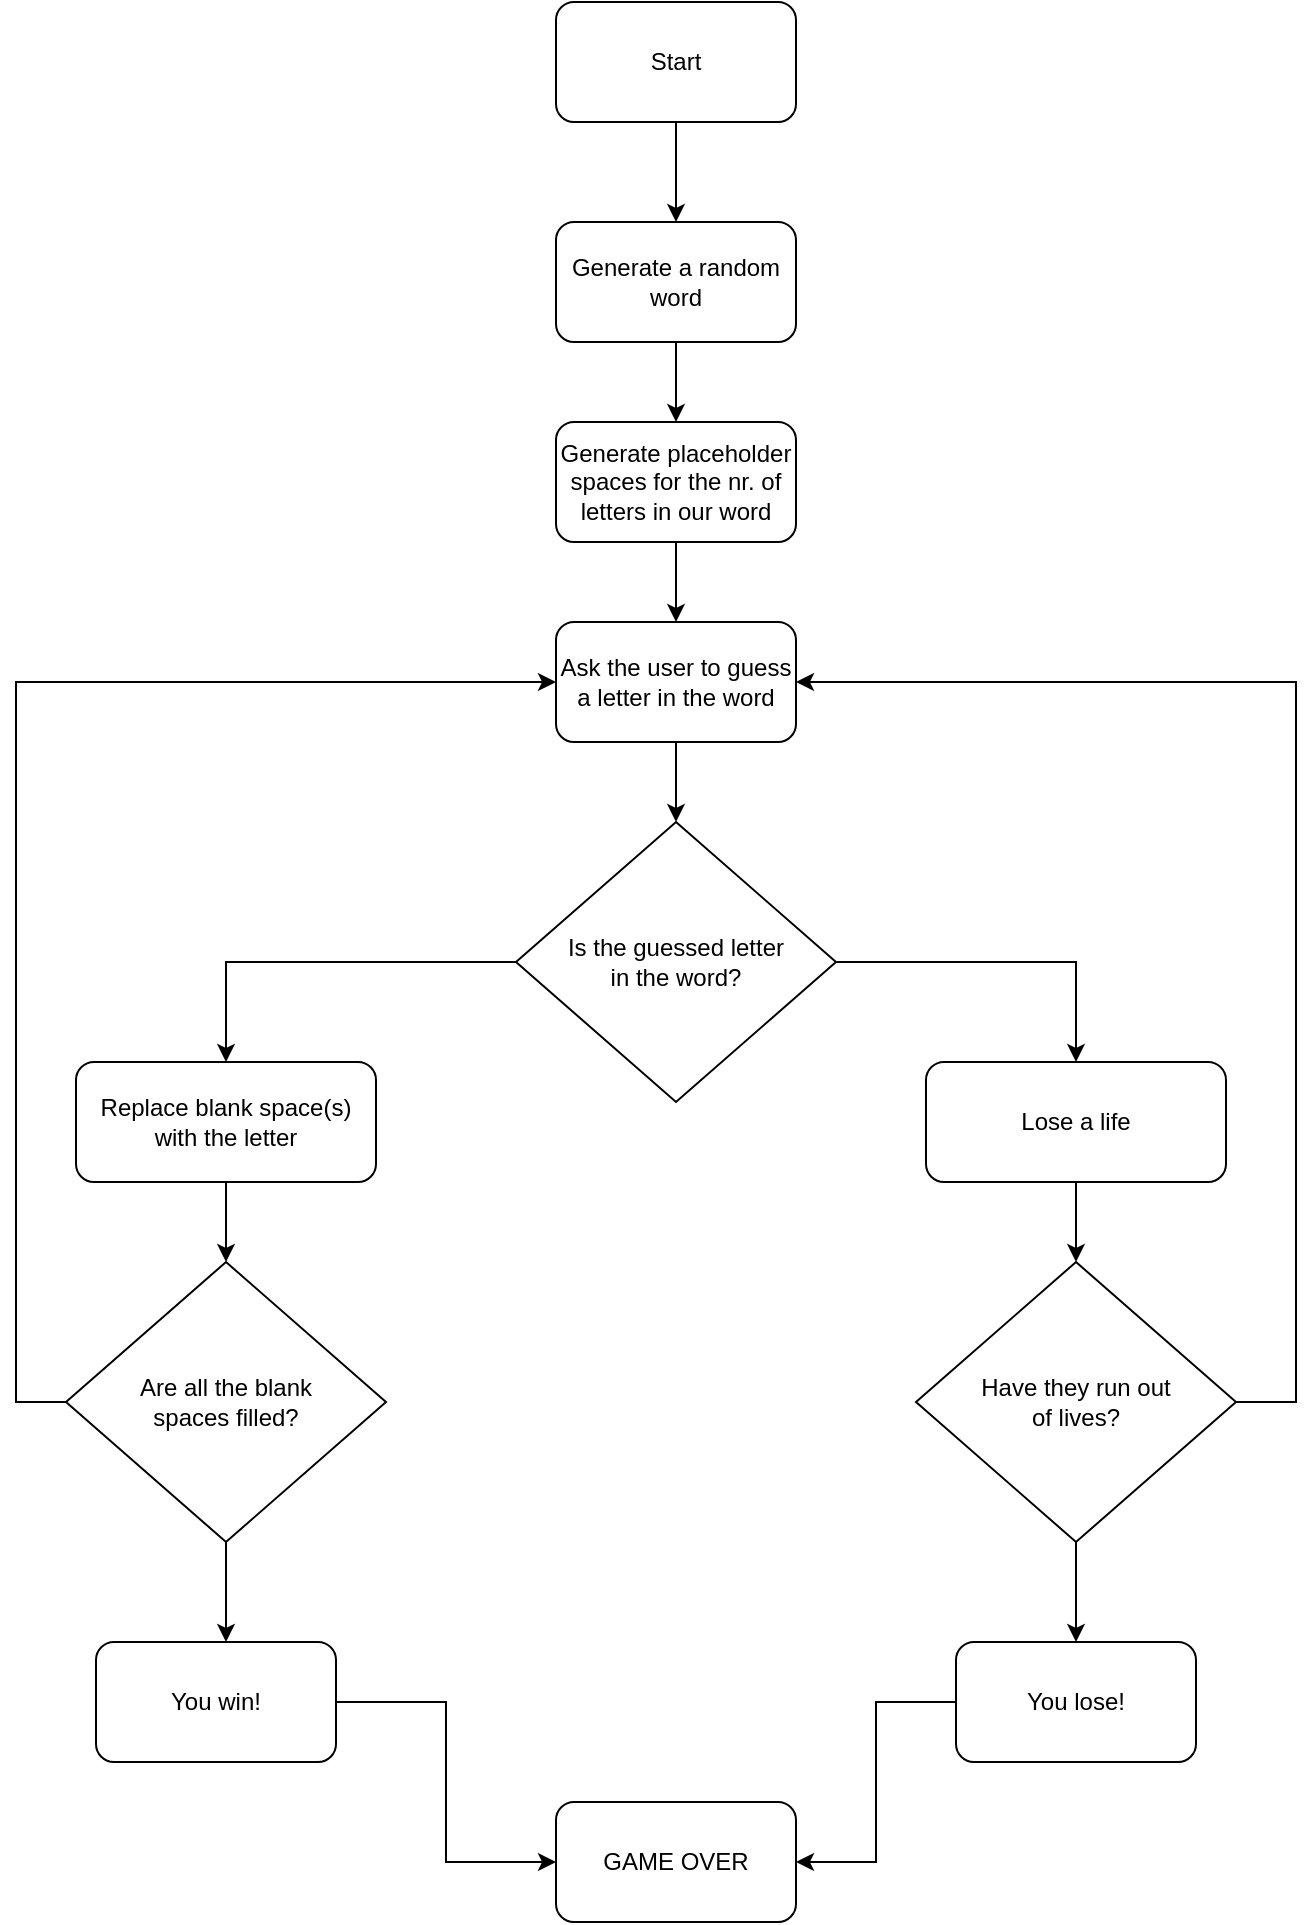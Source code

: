 <mxfile version="21.3.3" type="github">
  <diagram name="Page-1" id="g_6lmg3lHrvDkqRM22pA">
    <mxGraphModel dx="806" dy="454" grid="1" gridSize="10" guides="1" tooltips="1" connect="1" arrows="1" fold="1" page="1" pageScale="1" pageWidth="850" pageHeight="1100" math="0" shadow="0">
      <root>
        <mxCell id="0" />
        <mxCell id="1" parent="0" />
        <mxCell id="PxrWiQvhpTHwRh7bZ3xM-5" style="edgeStyle=orthogonalEdgeStyle;rounded=0;orthogonalLoop=1;jettySize=auto;html=1;entryX=0.5;entryY=0;entryDx=0;entryDy=0;" edge="1" parent="1" source="PxrWiQvhpTHwRh7bZ3xM-2" target="PxrWiQvhpTHwRh7bZ3xM-4">
          <mxGeometry relative="1" as="geometry" />
        </mxCell>
        <mxCell id="PxrWiQvhpTHwRh7bZ3xM-2" value="Start" style="rounded=1;whiteSpace=wrap;html=1;" vertex="1" parent="1">
          <mxGeometry x="340" y="50" width="120" height="60" as="geometry" />
        </mxCell>
        <mxCell id="PxrWiQvhpTHwRh7bZ3xM-7" style="edgeStyle=orthogonalEdgeStyle;rounded=0;orthogonalLoop=1;jettySize=auto;html=1;entryX=0.5;entryY=0;entryDx=0;entryDy=0;" edge="1" parent="1" source="PxrWiQvhpTHwRh7bZ3xM-4" target="PxrWiQvhpTHwRh7bZ3xM-6">
          <mxGeometry relative="1" as="geometry" />
        </mxCell>
        <mxCell id="PxrWiQvhpTHwRh7bZ3xM-4" value="Generate a random word" style="rounded=1;whiteSpace=wrap;html=1;" vertex="1" parent="1">
          <mxGeometry x="340" y="160" width="120" height="60" as="geometry" />
        </mxCell>
        <mxCell id="PxrWiQvhpTHwRh7bZ3xM-9" style="edgeStyle=orthogonalEdgeStyle;rounded=0;orthogonalLoop=1;jettySize=auto;html=1;entryX=0.5;entryY=0;entryDx=0;entryDy=0;" edge="1" parent="1" source="PxrWiQvhpTHwRh7bZ3xM-6" target="PxrWiQvhpTHwRh7bZ3xM-8">
          <mxGeometry relative="1" as="geometry" />
        </mxCell>
        <mxCell id="PxrWiQvhpTHwRh7bZ3xM-6" value="Generate placeholder spaces for the nr. of letters in our word" style="rounded=1;whiteSpace=wrap;html=1;" vertex="1" parent="1">
          <mxGeometry x="340" y="260" width="120" height="60" as="geometry" />
        </mxCell>
        <mxCell id="PxrWiQvhpTHwRh7bZ3xM-13" style="edgeStyle=orthogonalEdgeStyle;rounded=0;orthogonalLoop=1;jettySize=auto;html=1;" edge="1" parent="1" source="PxrWiQvhpTHwRh7bZ3xM-8" target="PxrWiQvhpTHwRh7bZ3xM-10">
          <mxGeometry relative="1" as="geometry" />
        </mxCell>
        <mxCell id="PxrWiQvhpTHwRh7bZ3xM-8" value="Ask the user to guess a letter in the word" style="rounded=1;whiteSpace=wrap;html=1;" vertex="1" parent="1">
          <mxGeometry x="340" y="360" width="120" height="60" as="geometry" />
        </mxCell>
        <mxCell id="PxrWiQvhpTHwRh7bZ3xM-15" style="edgeStyle=orthogonalEdgeStyle;rounded=0;orthogonalLoop=1;jettySize=auto;html=1;entryX=0.5;entryY=0;entryDx=0;entryDy=0;" edge="1" parent="1" source="PxrWiQvhpTHwRh7bZ3xM-10" target="PxrWiQvhpTHwRh7bZ3xM-14">
          <mxGeometry relative="1" as="geometry" />
        </mxCell>
        <mxCell id="PxrWiQvhpTHwRh7bZ3xM-19" style="edgeStyle=orthogonalEdgeStyle;rounded=0;orthogonalLoop=1;jettySize=auto;html=1;entryX=0.5;entryY=0;entryDx=0;entryDy=0;" edge="1" parent="1" source="PxrWiQvhpTHwRh7bZ3xM-10" target="PxrWiQvhpTHwRh7bZ3xM-16">
          <mxGeometry relative="1" as="geometry" />
        </mxCell>
        <mxCell id="PxrWiQvhpTHwRh7bZ3xM-10" value="&lt;div&gt;Is the guessed letter &lt;br&gt;&lt;/div&gt;&lt;div&gt;in the word?&lt;/div&gt;" style="rhombus;whiteSpace=wrap;html=1;" vertex="1" parent="1">
          <mxGeometry x="320" y="460" width="160" height="140" as="geometry" />
        </mxCell>
        <mxCell id="PxrWiQvhpTHwRh7bZ3xM-21" style="edgeStyle=orthogonalEdgeStyle;rounded=0;orthogonalLoop=1;jettySize=auto;html=1;entryX=0;entryY=0.5;entryDx=0;entryDy=0;" edge="1" parent="1" source="PxrWiQvhpTHwRh7bZ3xM-11" target="PxrWiQvhpTHwRh7bZ3xM-8">
          <mxGeometry relative="1" as="geometry">
            <Array as="points">
              <mxPoint x="70" y="750" />
              <mxPoint x="70" y="390" />
            </Array>
          </mxGeometry>
        </mxCell>
        <mxCell id="PxrWiQvhpTHwRh7bZ3xM-26" style="edgeStyle=orthogonalEdgeStyle;rounded=0;orthogonalLoop=1;jettySize=auto;html=1;" edge="1" parent="1" source="PxrWiQvhpTHwRh7bZ3xM-11">
          <mxGeometry relative="1" as="geometry">
            <mxPoint x="175" y="870" as="targetPoint" />
          </mxGeometry>
        </mxCell>
        <mxCell id="PxrWiQvhpTHwRh7bZ3xM-11" value="&lt;div&gt;Are all the blank &lt;br&gt;&lt;/div&gt;&lt;div&gt;spaces filled?&lt;br&gt;&lt;/div&gt;" style="rhombus;whiteSpace=wrap;html=1;" vertex="1" parent="1">
          <mxGeometry x="95" y="680" width="160" height="140" as="geometry" />
        </mxCell>
        <mxCell id="PxrWiQvhpTHwRh7bZ3xM-24" style="edgeStyle=orthogonalEdgeStyle;rounded=0;orthogonalLoop=1;jettySize=auto;html=1;entryX=1;entryY=0.5;entryDx=0;entryDy=0;" edge="1" parent="1" source="PxrWiQvhpTHwRh7bZ3xM-12" target="PxrWiQvhpTHwRh7bZ3xM-8">
          <mxGeometry relative="1" as="geometry">
            <Array as="points">
              <mxPoint x="710" y="750" />
              <mxPoint x="710" y="390" />
            </Array>
          </mxGeometry>
        </mxCell>
        <mxCell id="PxrWiQvhpTHwRh7bZ3xM-25" style="edgeStyle=orthogonalEdgeStyle;rounded=0;orthogonalLoop=1;jettySize=auto;html=1;" edge="1" parent="1" source="PxrWiQvhpTHwRh7bZ3xM-12">
          <mxGeometry relative="1" as="geometry">
            <mxPoint x="600" y="870" as="targetPoint" />
          </mxGeometry>
        </mxCell>
        <mxCell id="PxrWiQvhpTHwRh7bZ3xM-12" value="&lt;div&gt;Have they run out&lt;/div&gt;&lt;div&gt;of lives?&lt;br&gt;&lt;/div&gt;" style="rhombus;whiteSpace=wrap;html=1;" vertex="1" parent="1">
          <mxGeometry x="520" y="680" width="160" height="140" as="geometry" />
        </mxCell>
        <mxCell id="PxrWiQvhpTHwRh7bZ3xM-17" style="edgeStyle=orthogonalEdgeStyle;rounded=0;orthogonalLoop=1;jettySize=auto;html=1;" edge="1" parent="1" source="PxrWiQvhpTHwRh7bZ3xM-14" target="PxrWiQvhpTHwRh7bZ3xM-11">
          <mxGeometry relative="1" as="geometry" />
        </mxCell>
        <mxCell id="PxrWiQvhpTHwRh7bZ3xM-14" value="Replace blank space(s) with the letter" style="rounded=1;whiteSpace=wrap;html=1;" vertex="1" parent="1">
          <mxGeometry x="100" y="580" width="150" height="60" as="geometry" />
        </mxCell>
        <mxCell id="PxrWiQvhpTHwRh7bZ3xM-18" style="edgeStyle=orthogonalEdgeStyle;rounded=0;orthogonalLoop=1;jettySize=auto;html=1;entryX=0.5;entryY=0;entryDx=0;entryDy=0;" edge="1" parent="1" source="PxrWiQvhpTHwRh7bZ3xM-16" target="PxrWiQvhpTHwRh7bZ3xM-12">
          <mxGeometry relative="1" as="geometry" />
        </mxCell>
        <mxCell id="PxrWiQvhpTHwRh7bZ3xM-16" value="Lose a life" style="rounded=1;whiteSpace=wrap;html=1;" vertex="1" parent="1">
          <mxGeometry x="525" y="580" width="150" height="60" as="geometry" />
        </mxCell>
        <mxCell id="PxrWiQvhpTHwRh7bZ3xM-30" style="edgeStyle=orthogonalEdgeStyle;rounded=0;orthogonalLoop=1;jettySize=auto;html=1;entryX=0;entryY=0.5;entryDx=0;entryDy=0;" edge="1" parent="1" source="PxrWiQvhpTHwRh7bZ3xM-27" target="PxrWiQvhpTHwRh7bZ3xM-29">
          <mxGeometry relative="1" as="geometry" />
        </mxCell>
        <mxCell id="PxrWiQvhpTHwRh7bZ3xM-27" value="You win!" style="rounded=1;whiteSpace=wrap;html=1;" vertex="1" parent="1">
          <mxGeometry x="110" y="870" width="120" height="60" as="geometry" />
        </mxCell>
        <mxCell id="PxrWiQvhpTHwRh7bZ3xM-31" style="edgeStyle=orthogonalEdgeStyle;rounded=0;orthogonalLoop=1;jettySize=auto;html=1;entryX=1;entryY=0.5;entryDx=0;entryDy=0;" edge="1" parent="1" source="PxrWiQvhpTHwRh7bZ3xM-28" target="PxrWiQvhpTHwRh7bZ3xM-29">
          <mxGeometry relative="1" as="geometry" />
        </mxCell>
        <mxCell id="PxrWiQvhpTHwRh7bZ3xM-28" value="You lose!" style="rounded=1;whiteSpace=wrap;html=1;" vertex="1" parent="1">
          <mxGeometry x="540" y="870" width="120" height="60" as="geometry" />
        </mxCell>
        <mxCell id="PxrWiQvhpTHwRh7bZ3xM-29" value="GAME OVER" style="rounded=1;whiteSpace=wrap;html=1;" vertex="1" parent="1">
          <mxGeometry x="340" y="950" width="120" height="60" as="geometry" />
        </mxCell>
      </root>
    </mxGraphModel>
  </diagram>
</mxfile>

